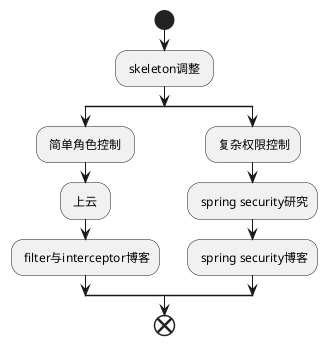 
@startuml
start
: skeleton调整 ;
split
: 简单角色控制 ;
: 上云 ;
: filter与interceptor博客;
split again
: 复杂权限控制;  
: spring security研究;
: spring security博客;
end split
end
@enduml